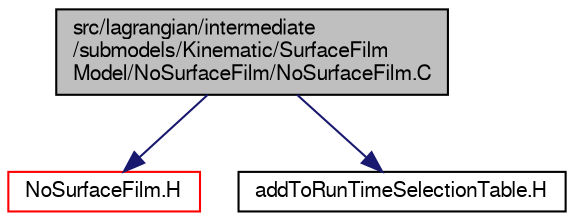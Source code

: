 digraph "src/lagrangian/intermediate/submodels/Kinematic/SurfaceFilmModel/NoSurfaceFilm/NoSurfaceFilm.C"
{
  bgcolor="transparent";
  edge [fontname="FreeSans",fontsize="10",labelfontname="FreeSans",labelfontsize="10"];
  node [fontname="FreeSans",fontsize="10",shape=record];
  Node0 [label="src/lagrangian/intermediate\l/submodels/Kinematic/SurfaceFilm\lModel/NoSurfaceFilm/NoSurfaceFilm.C",height=0.2,width=0.4,color="black", fillcolor="grey75", style="filled", fontcolor="black"];
  Node0 -> Node1 [color="midnightblue",fontsize="10",style="solid",fontname="FreeSans"];
  Node1 [label="NoSurfaceFilm.H",height=0.2,width=0.4,color="red",URL="$a05993.html"];
  Node0 -> Node90 [color="midnightblue",fontsize="10",style="solid",fontname="FreeSans"];
  Node90 [label="addToRunTimeSelectionTable.H",height=0.2,width=0.4,color="black",URL="$a09263.html",tooltip="Macros for easy insertion into run-time selection tables. "];
}
